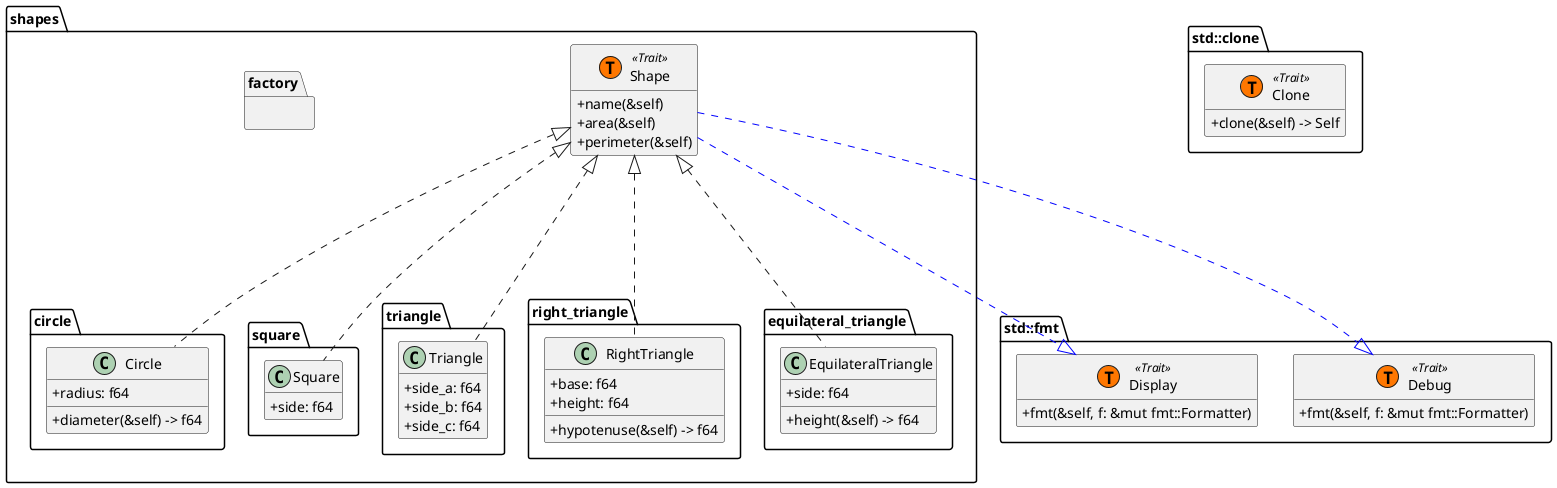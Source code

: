 @startuml
skinparam classAttributeIconSize 0
hide empty members

package shapes {
    class Shape << (T,#FF7700) Trait >> {
        + name(&self)
        + area(&self)
        + perimeter(&self)
    }

    package factory {
    }

    package circle {
        class Circle {
            + radius: f64
            + diameter(&self) -> f64
        }
    }

    package square {
        class Square {
            + side: f64
        }
    }

    package triangle {
        class Triangle {
            + side_a: f64
            + side_b: f64
            + side_c: f64
        }
    }

    package right_triangle {
        class RightTriangle {
            + base: f64
            + height: f64
            + hypotenuse(&self) -> f64
        }
    }

    package equilateral_triangle {
    class EquilateralTriangle {
        + side: f64
        + height(&self) -> f64
    }
    }
}

package std::fmt {
    class Display << (T,#FF7700) Trait >> {
        + fmt(&self, f: &mut fmt::Formatter)
    }

    class Debug << (T,#FF7700) Trait >> {
        + fmt(&self, f: &mut fmt::Formatter)
    }
}

package std::clone {
    class Clone << (T,#FF7700) Trait >> {
        +clone(&self) -> Self
    }
}


Shape .[#blue]...|> Display
Shape .[#blue]...|> Debug

Shape <|.... Circle
Shape <|.... Square
Shape <|.... Triangle
Shape <|.... RightTriangle
Shape <|.... EquilateralTriangle

@enduml
